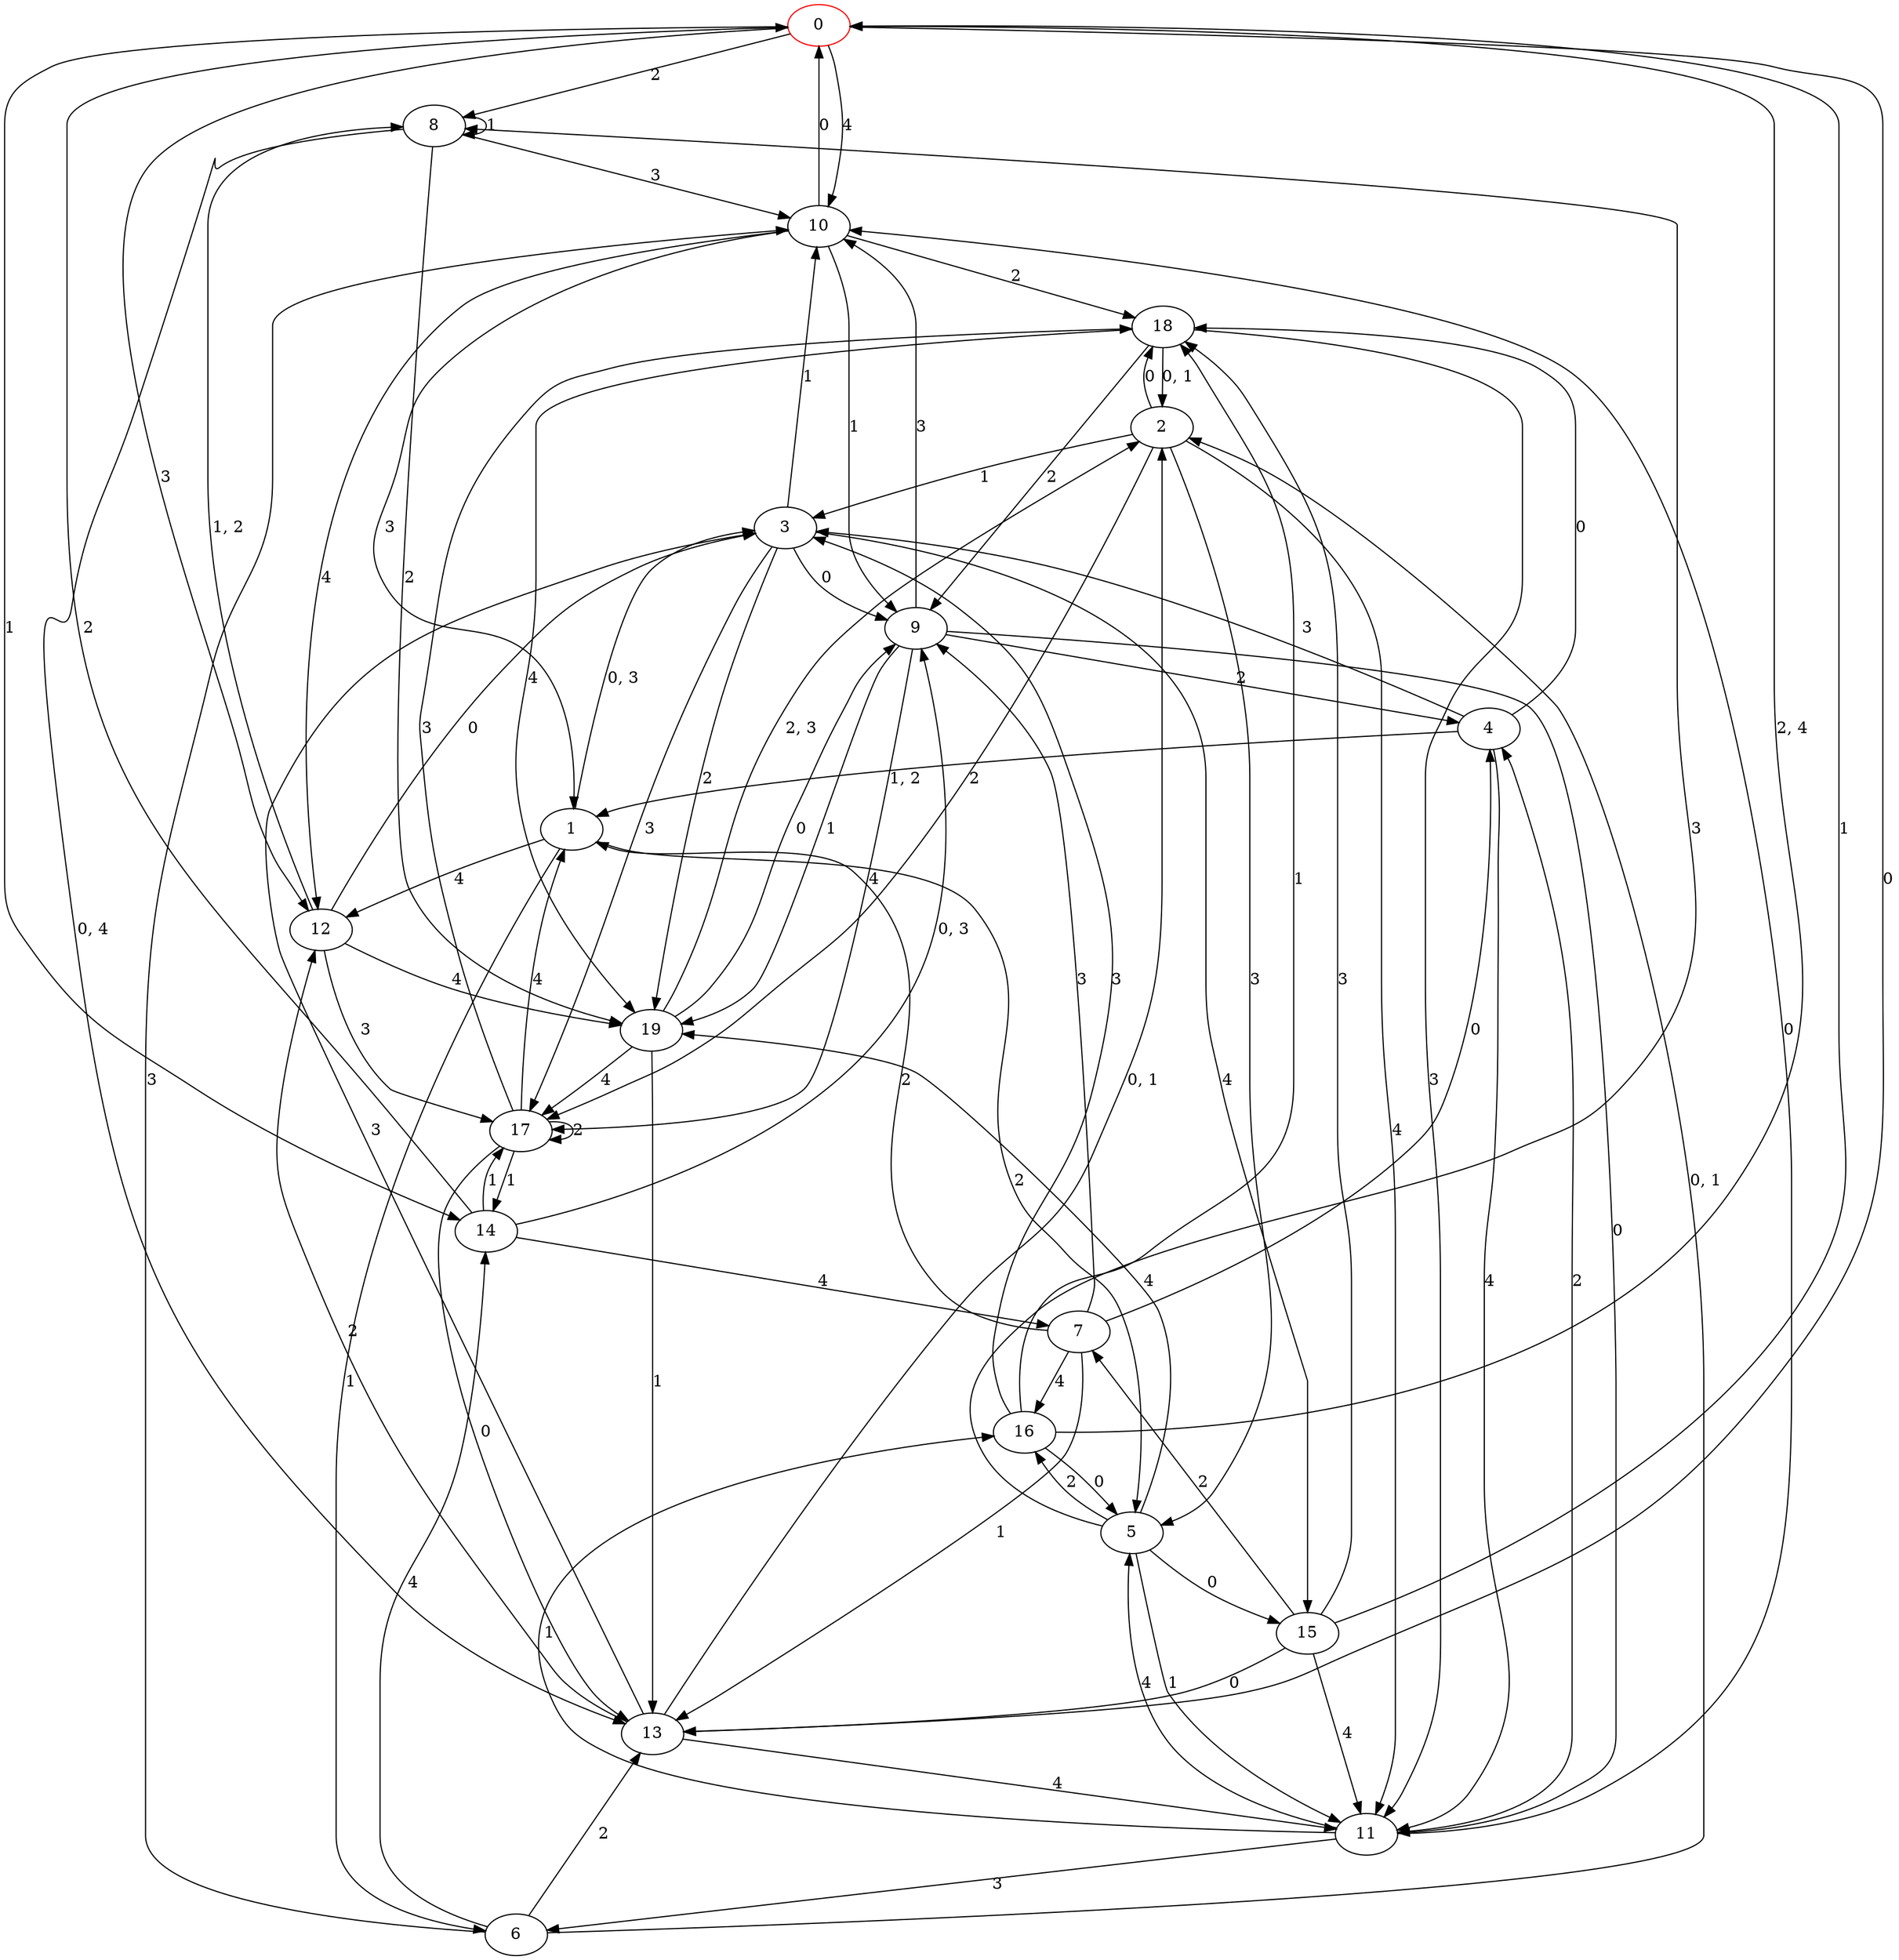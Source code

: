 digraph g {
0 [label= "0"] [color="red"];
1 [label= "1"];
2 [label= "2"];
3 [label= "3"];
4 [label= "4"];
5 [label= "5"];
6 [label= "6"];
7 [label= "7"];
8 [label= "8"];
9 [label= "9"];
10 [label= "10"];
11 [label= "11"];
12 [label= "12"];
13 [label= "13"];
14 [label= "14"];
15 [label= "15"];
16 [label= "16"];
17 [label= "17"];
18 [label= "18"];
19 [label= "19"];
0 -> 13[label= "0"];
0 -> 14[label= "1"];
0 -> 8[label= "2"];
0 -> 12[label= "3"];
0 -> 10[label= "4"];
1 -> 6[label= "1"];
1 -> 5[label= "2"];
1 -> 12[label= "4"];
2 -> 18[label= "0"];
2 -> 3[label= "1"];
2 -> 17[label= "2"];
2 -> 5[label= "3"];
2 -> 11[label= "4"];
3 -> 9[label= "0"];
3 -> 10[label= "1"];
3 -> 19[label= "2"];
3 -> 17[label= "3"];
3 -> 15[label= "4"];
4 -> 18[label= "0"];
4 -> 3[label= "3"];
4 -> 11[label= "4"];
5 -> 15[label= "0"];
5 -> 11[label= "1"];
5 -> 16[label= "2"];
5 -> 8[label= "3"];
5 -> 19[label= "4"];
6 -> 13[label= "2"];
6 -> 10[label= "3"];
6 -> 14[label= "4"];
7 -> 4[label= "0"];
7 -> 13[label= "1"];
7 -> 1[label= "2"];
7 -> 9[label= "3"];
7 -> 16[label= "4"];
8 -> 8[label= "1"];
8 -> 19[label= "2"];
8 -> 10[label= "3"];
9 -> 11[label= "0"];
9 -> 19[label= "1"];
9 -> 4[label= "2"];
9 -> 10[label= "3"];
9 -> 17[label= "4"];
10 -> 0[label= "0"];
10 -> 9[label= "1"];
10 -> 18[label= "2"];
10 -> 1[label= "3"];
10 -> 12[label= "4"];
11 -> 10[label= "0"];
11 -> 16[label= "1"];
11 -> 4[label= "2"];
11 -> 6[label= "3"];
11 -> 5[label= "4"];
12 -> 3[label= "0"];
12 -> 17[label= "3"];
12 -> 19[label= "4"];
13 -> 12[label= "2"];
13 -> 3[label= "3"];
13 -> 11[label= "4"];
14 -> 17[label= "1"];
14 -> 0[label= "2"];
14 -> 7[label= "4"];
15 -> 13[label= "0"];
15 -> 0[label= "1"];
15 -> 7[label= "2"];
15 -> 18[label= "3"];
15 -> 11[label= "4"];
16 -> 5[label= "0"];
16 -> 18[label= "1"];
16 -> 3[label= "3"];
17 -> 13[label= "0"];
17 -> 14[label= "1"];
17 -> 17[label= "2"];
17 -> 18[label= "3"];
17 -> 1[label= "4"];
18 -> 9[label= "2"];
18 -> 11[label= "3"];
18 -> 19[label= "4"];
19 -> 9[label= "0"];
19 -> 13[label= "1"];
19 -> 17[label= "4"];
1 -> 3[label= "0, 3"];
4 -> 1[label= "1, 2"];
6 -> 2[label= "0, 1"];
8 -> 13[label= "0, 4"];
12 -> 8[label= "1, 2"];
13 -> 2[label= "0, 1"];
14 -> 9[label= "0, 3"];
16 -> 0[label= "2, 4"];
18 -> 2[label= "0, 1"];
19 -> 2[label= "2, 3"];
}
